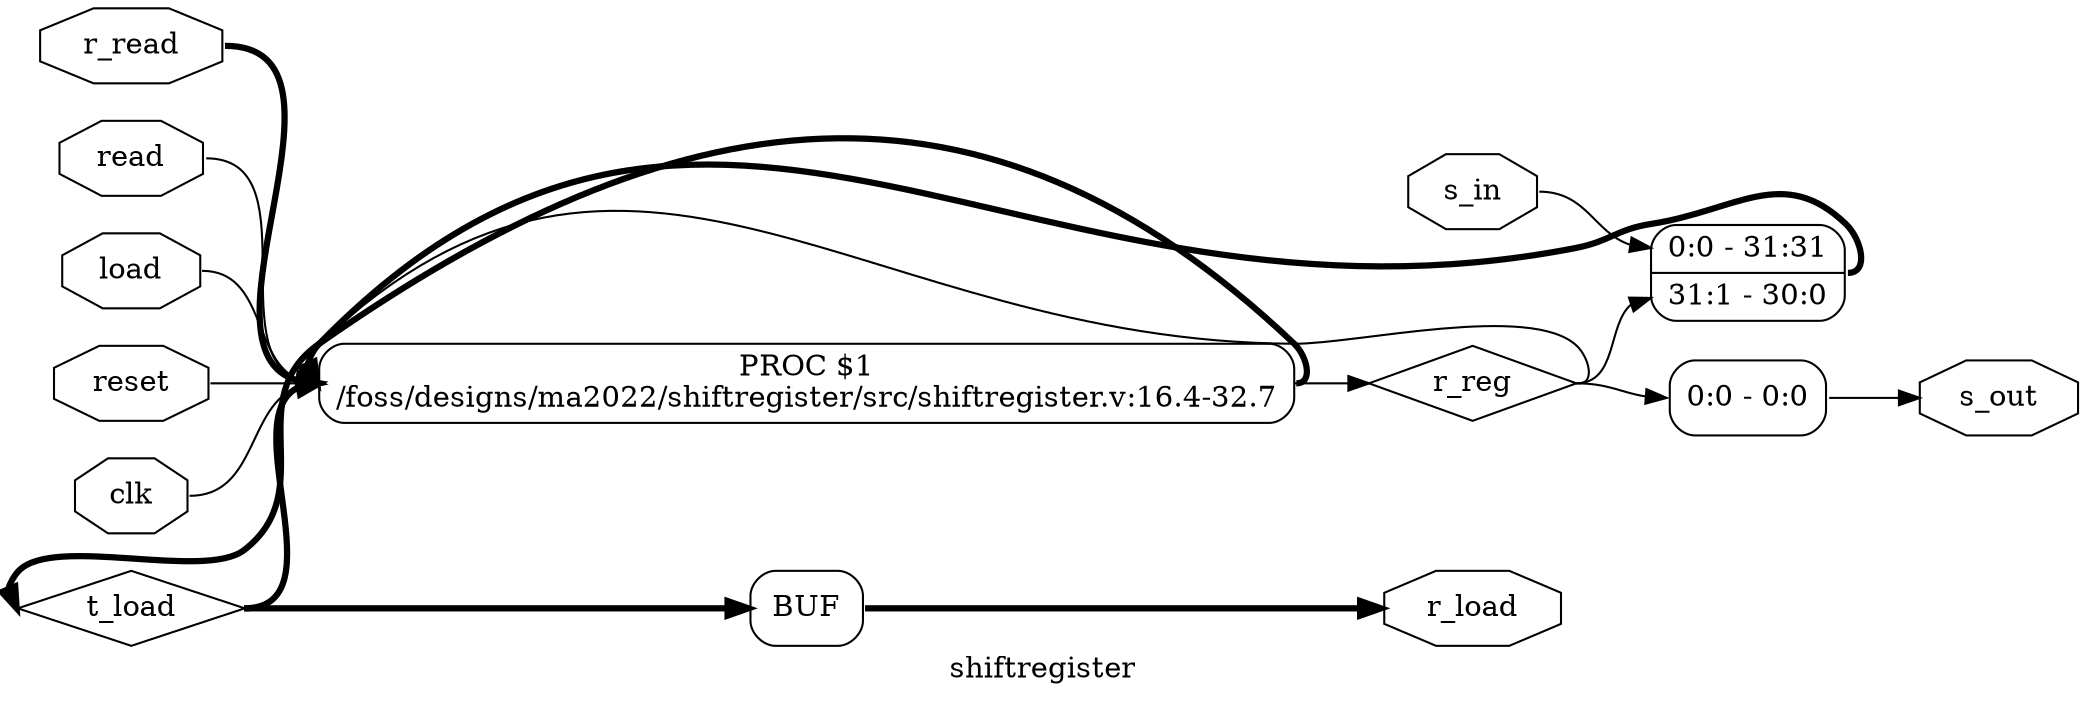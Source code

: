 digraph "shiftregister" {
label="shiftregister";
rankdir="LR";
remincross=true;
n3 [ shape=diamond, label="t_load", color="black", fontcolor="black" ];
n4 [ shape=diamond, label="r_reg", color="black", fontcolor="black" ];
n5 [ shape=octagon, label="r_read", color="black", fontcolor="black" ];
n6 [ shape=octagon, label="r_load", color="black", fontcolor="black" ];
n7 [ shape=octagon, label="s_out", color="black", fontcolor="black" ];
n8 [ shape=octagon, label="s_in", color="black", fontcolor="black" ];
n9 [ shape=octagon, label="read", color="black", fontcolor="black" ];
n10 [ shape=octagon, label="load", color="black", fontcolor="black" ];
n11 [ shape=octagon, label="reset", color="black", fontcolor="black" ];
n12 [ shape=octagon, label="clk", color="black", fontcolor="black" ];
x1 [ shape=record, style=rounded, label="<s1> 0:0 - 31:31 |<s0> 31:1 - 30:0 " ];
p0 [shape=box, style=rounded, label="PROC $1\n/foss/designs/ma2022/shiftregister/src/shiftregister.v:16.4-32.7"];
x2 [ shape=record, style=rounded, label="<s0> 0:0 - 0:0 " ];
x3 [shape=box, style=rounded, label="BUF"];
n10:e -> p0:w [color="black", label=""];
n11:e -> p0:w [color="black", label=""];
n12:e -> p0:w [color="black", label=""];
p0:e -> n3:w [color="black", style="setlinewidth(3)", label=""];
n3:e -> p0:w [color="black", style="setlinewidth(3)", label=""];
n3:e -> x3:w:w [color="black", style="setlinewidth(3)", label=""];
p0:e -> n4:w [color="black", label=""];
n4:e -> p0:w [color="black", label=""];
n4:e -> x1:s0:w [color="black", label=""];
n4:e -> x2:s0:w [color="black", label=""];
n5:e -> p0:w [color="black", style="setlinewidth(3)", label=""];
x3:e:e -> n6:w [color="black", style="setlinewidth(3)", label=""];
x2:e -> n7:w [color="black", label=""];
n8:e -> x1:s1:w [color="black", label=""];
n9:e -> p0:w [color="black", label=""];
x1:e -> p0:w [color="black", style="setlinewidth(3)", label=""];
}
